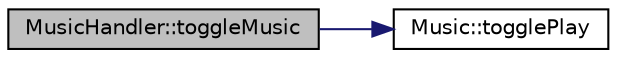 digraph "MusicHandler::toggleMusic"
{
 // INTERACTIVE_SVG=YES
 // LATEX_PDF_SIZE
  edge [fontname="Helvetica",fontsize="10",labelfontname="Helvetica",labelfontsize="10"];
  node [fontname="Helvetica",fontsize="10",shape=record];
  rankdir="LR";
  Node1 [label="MusicHandler::toggleMusic",height=0.2,width=0.4,color="black", fillcolor="grey75", style="filled", fontcolor="black",tooltip=" "];
  Node1 -> Node2 [color="midnightblue",fontsize="10",style="solid",fontname="Helvetica"];
  Node2 [label="Music::togglePlay",height=0.2,width=0.4,color="black", fillcolor="white", style="filled",URL="$db/d96/class_music.html#ac88040d70018ca0934acd1ea9160ff6e",tooltip=" "];
}
